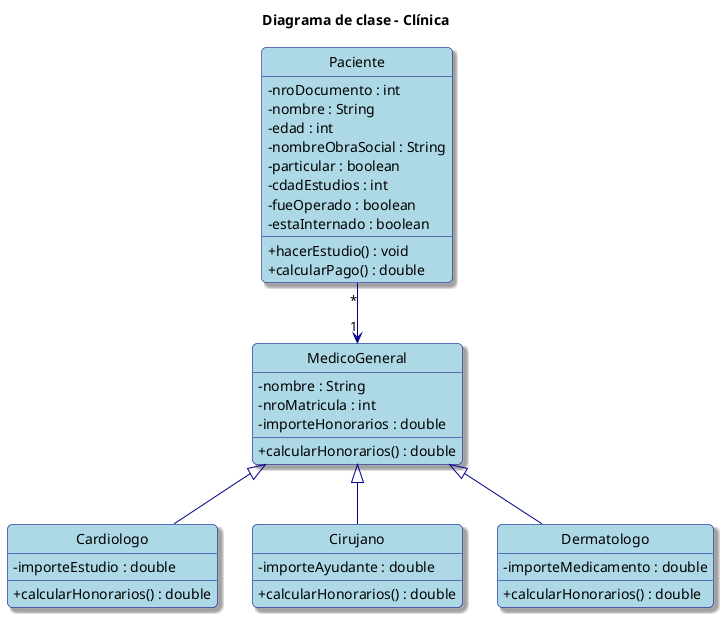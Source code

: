 @startuml
hide circle
skinparam classAttributeIconSize 0
skinparam backgroundColor White
skinparam RoundCorner 10
skinparam Shadowing true

skinparam class {
    ArrowColor DarkBlue
    BackgroundColor LightBlue
    BorderColor DarkBlue
}

skinparam note {
    BackgroundColor LightYellow
    BorderColor DarkBlue
}

title Diagrama de clase - Clínica

class Paciente {
    - nroDocumento : int
    - nombre : String
    - edad : int
    - nombreObraSocial : String
    - particular : boolean
    - cdadEstudios : int
    - fueOperado : boolean
    - estaInternado : boolean
    + hacerEstudio() : void
    + calcularPago() : double
}

class MedicoGeneral {
    - nombre : String
    - nroMatricula : int
    - importeHonorarios : double
    + calcularHonorarios() : double
}

class Cardiologo {
    - importeEstudio : double
    + calcularHonorarios() : double
}

class Cirujano {
    - importeAyudante : double
    + calcularHonorarios() : double
}

class Dermatologo {
    - importeMedicamento : double
    + calcularHonorarios() : double
}

Paciente "*" --> "1" MedicoGeneral
MedicoGeneral <|-- Cardiologo
MedicoGeneral <|-- Cirujano
MedicoGeneral <|-- Dermatologo

@enduml
